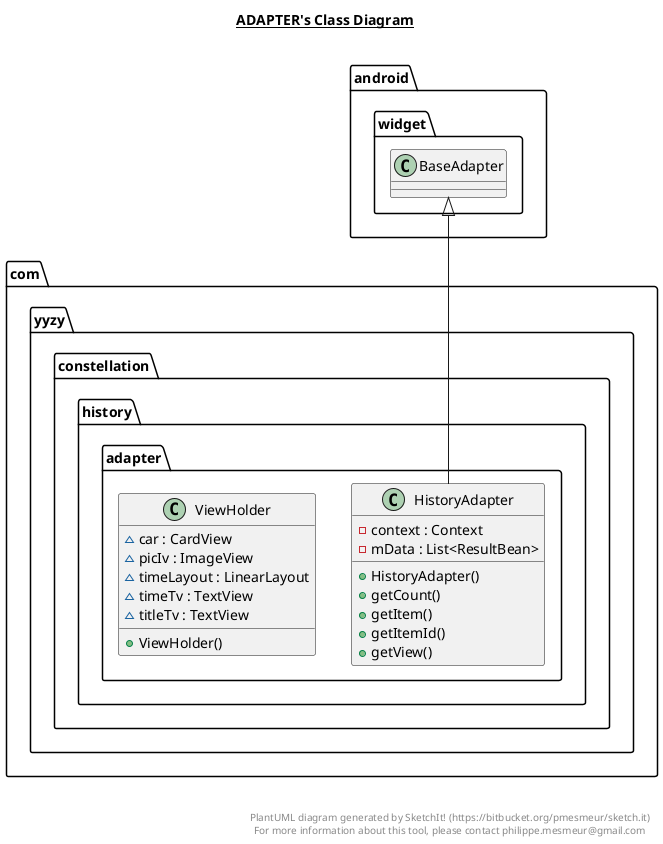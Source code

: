@startuml

title __ADAPTER's Class Diagram__\n

  namespace com.yyzy.constellation {
    namespace history {
      namespace adapter {
        class com.yyzy.constellation.history.adapter.HistoryAdapter {
            - context : Context
            - mData : List<ResultBean>
            + HistoryAdapter()
            + getCount()
            + getItem()
            + getItemId()
            + getView()
        }
      }
    }
  }
  

  namespace com.yyzy.constellation {
    namespace history {
      namespace adapter {
        class com.yyzy.constellation.history.adapter.ViewHolder {
            ~ car : CardView
            ~ picIv : ImageView
            ~ timeLayout : LinearLayout
            ~ timeTv : TextView
            ~ titleTv : TextView
            + ViewHolder()
        }
      }
    }
  }
  

  com.yyzy.constellation.history.adapter.HistoryAdapter -up-|> android.widget.BaseAdapter


right footer


PlantUML diagram generated by SketchIt! (https://bitbucket.org/pmesmeur/sketch.it)
For more information about this tool, please contact philippe.mesmeur@gmail.com
endfooter

@enduml
